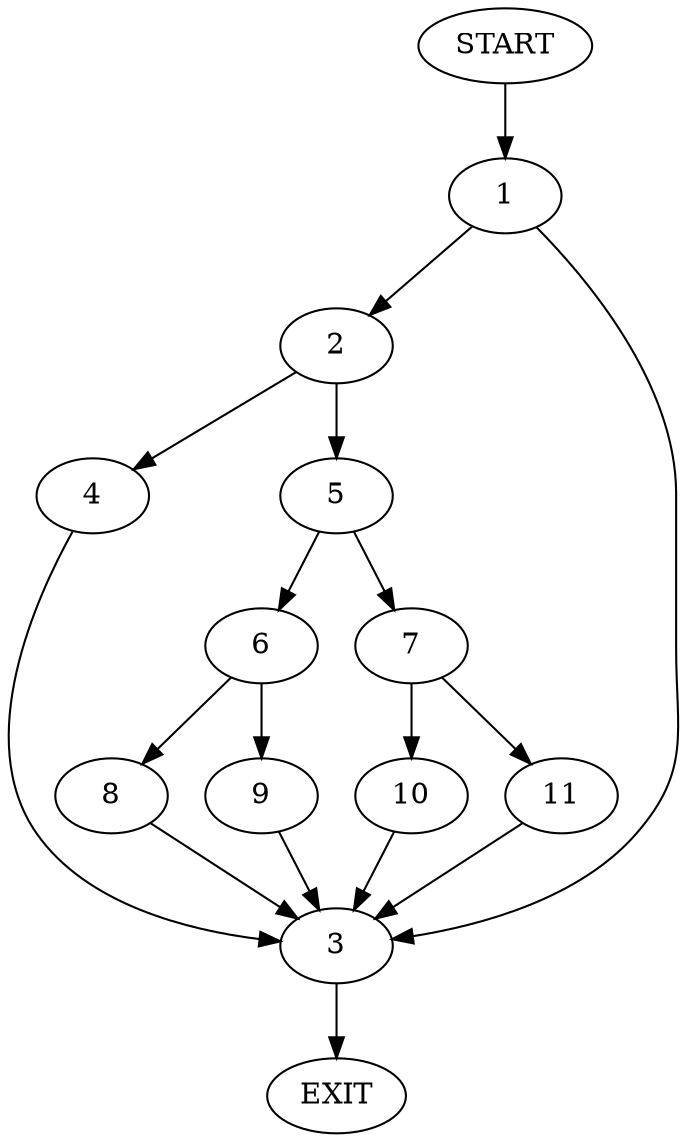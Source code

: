 digraph {
0 [label="START"]
12 [label="EXIT"]
0 -> 1
1 -> 2
1 -> 3
2 -> 4
2 -> 5
3 -> 12
4 -> 3
5 -> 6
5 -> 7
6 -> 8
6 -> 9
7 -> 10
7 -> 11
8 -> 3
9 -> 3
10 -> 3
11 -> 3
}

